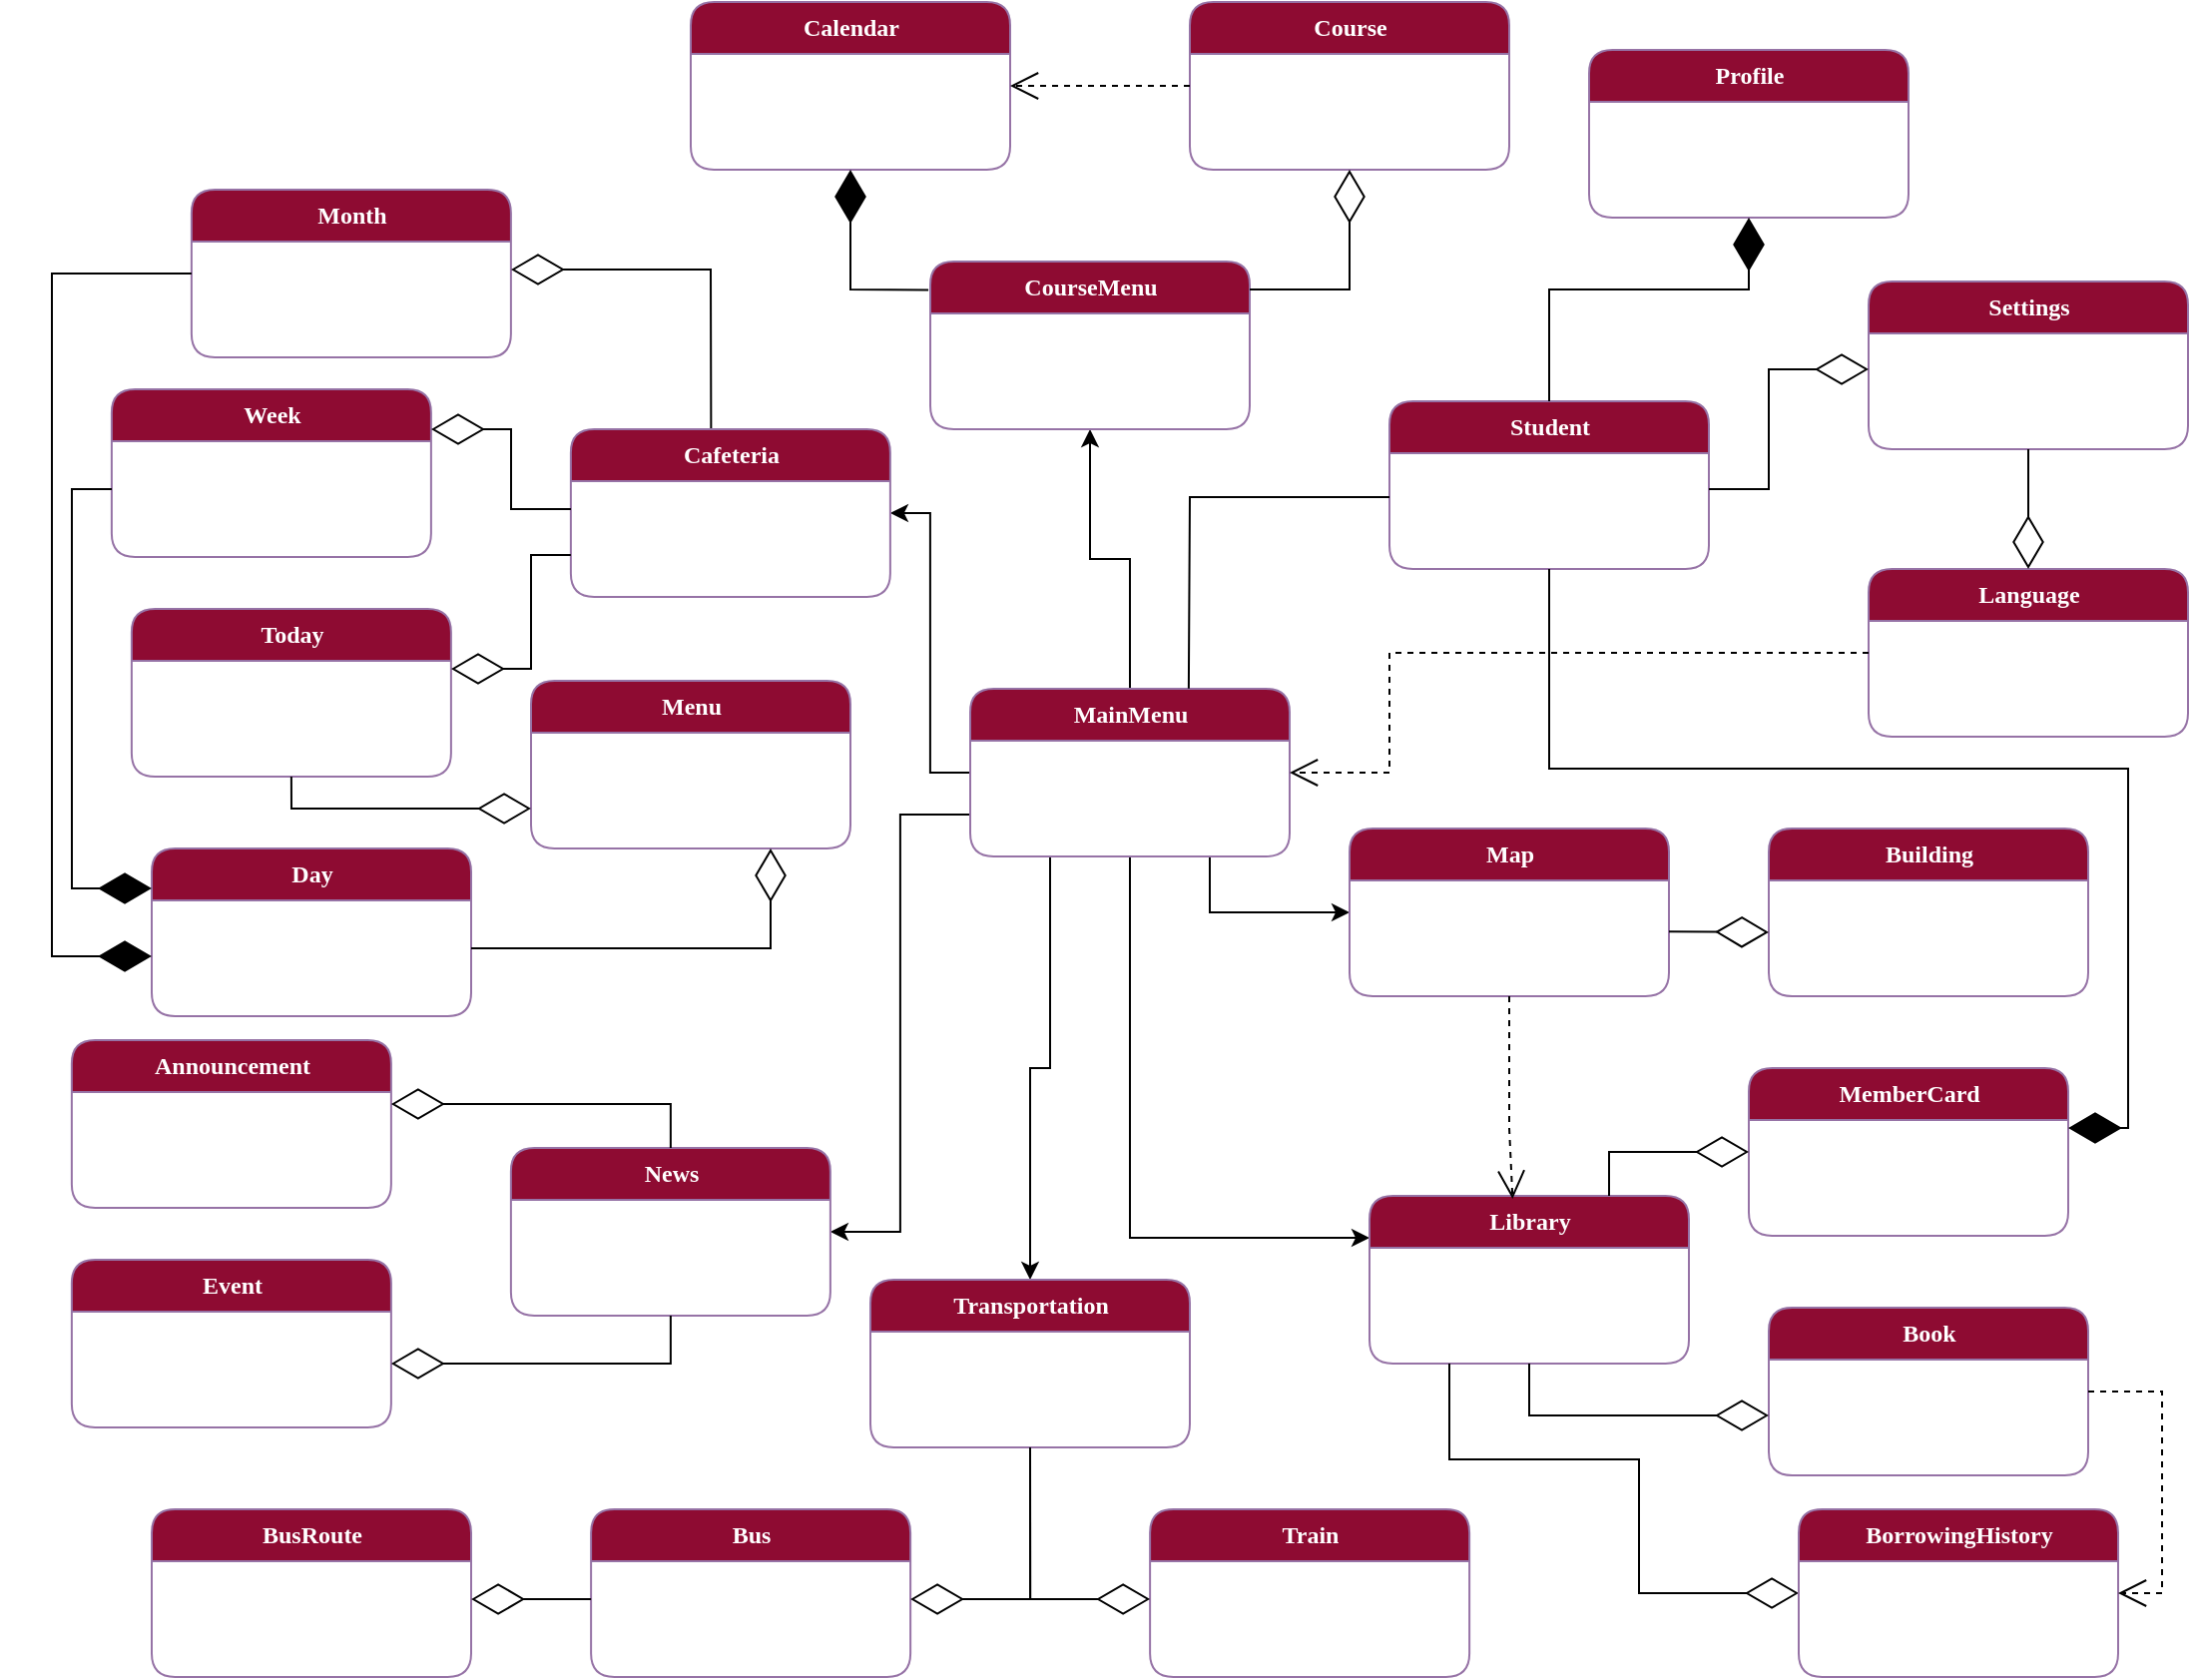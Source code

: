 <mxfile version="21.1.1" type="github">
  <diagram name="domain model v0.1" id="929967ad-93f9-6ef4-fab6-5d389245f69c">
    <mxGraphModel dx="1509" dy="2535" grid="1" gridSize="10" guides="1" tooltips="1" connect="1" arrows="1" fold="1" page="1" pageScale="1.5" pageWidth="827" pageHeight="583" background="none" math="0" shadow="0">
      <root>
        <mxCell id="0" style=";html=1;" />
        <mxCell id="1" style=";html=1;" parent="0" />
        <mxCell id="7_-KOmJF56WA2YFmEBqw-1" value="&lt;font color=&quot;#ffffff&quot;&gt;&lt;b&gt;Student&lt;/b&gt;&lt;/font&gt;" style="swimlane;html=1;fontStyle=0;childLayout=stackLayout;horizontal=1;startSize=26;fillColor=#8e0b32;horizontalStack=0;resizeParent=1;resizeLast=0;collapsible=1;marginBottom=0;swimlaneFillColor=#ffffff;align=center;rounded=1;shadow=0;comic=0;labelBackgroundColor=none;strokeWidth=1;fontFamily=Verdana;fontSize=12;strokeColor=#9673a6;" vertex="1" parent="1">
          <mxGeometry x="755" y="-1531" width="160" height="84" as="geometry" />
        </mxCell>
        <mxCell id="7_-KOmJF56WA2YFmEBqw-2" value="&lt;font color=&quot;#ffffff&quot;&gt;&lt;b&gt;Settings&lt;/b&gt;&lt;/font&gt;" style="swimlane;html=1;fontStyle=0;childLayout=stackLayout;horizontal=1;startSize=26;fillColor=#8e0b32;horizontalStack=0;resizeParent=1;resizeLast=0;collapsible=1;marginBottom=0;swimlaneFillColor=#ffffff;align=center;rounded=1;shadow=0;comic=0;labelBackgroundColor=none;strokeWidth=1;fontFamily=Verdana;fontSize=12;strokeColor=#9673a6;" vertex="1" parent="1">
          <mxGeometry x="995" y="-1591" width="160" height="84" as="geometry" />
        </mxCell>
        <mxCell id="7_-KOmJF56WA2YFmEBqw-3" style="edgeStyle=orthogonalEdgeStyle;rounded=0;orthogonalLoop=1;jettySize=auto;html=1;exitX=0;exitY=0.5;exitDx=0;exitDy=0;entryX=1;entryY=0.5;entryDx=0;entryDy=0;" edge="1" parent="1" source="7_-KOmJF56WA2YFmEBqw-9" target="7_-KOmJF56WA2YFmEBqw-11">
          <mxGeometry relative="1" as="geometry" />
        </mxCell>
        <mxCell id="7_-KOmJF56WA2YFmEBqw-4" style="edgeStyle=orthogonalEdgeStyle;rounded=0;orthogonalLoop=1;jettySize=auto;html=1;exitX=0;exitY=0.75;exitDx=0;exitDy=0;entryX=1;entryY=0.5;entryDx=0;entryDy=0;" edge="1" parent="1" source="7_-KOmJF56WA2YFmEBqw-9" target="7_-KOmJF56WA2YFmEBqw-16">
          <mxGeometry relative="1" as="geometry" />
        </mxCell>
        <mxCell id="7_-KOmJF56WA2YFmEBqw-5" style="edgeStyle=orthogonalEdgeStyle;rounded=0;orthogonalLoop=1;jettySize=auto;html=1;exitX=0.75;exitY=1;exitDx=0;exitDy=0;entryX=0;entryY=0.5;entryDx=0;entryDy=0;" edge="1" parent="1" source="7_-KOmJF56WA2YFmEBqw-9" target="7_-KOmJF56WA2YFmEBqw-14">
          <mxGeometry relative="1" as="geometry" />
        </mxCell>
        <mxCell id="7_-KOmJF56WA2YFmEBqw-6" style="edgeStyle=orthogonalEdgeStyle;rounded=0;orthogonalLoop=1;jettySize=auto;html=1;exitX=0.25;exitY=1;exitDx=0;exitDy=0;entryX=0.5;entryY=0;entryDx=0;entryDy=0;" edge="1" parent="1" source="7_-KOmJF56WA2YFmEBqw-9" target="7_-KOmJF56WA2YFmEBqw-12">
          <mxGeometry relative="1" as="geometry" />
        </mxCell>
        <mxCell id="7_-KOmJF56WA2YFmEBqw-7" style="edgeStyle=orthogonalEdgeStyle;rounded=0;orthogonalLoop=1;jettySize=auto;html=1;exitX=0.5;exitY=0;exitDx=0;exitDy=0;entryX=0.5;entryY=1;entryDx=0;entryDy=0;" edge="1" parent="1" source="7_-KOmJF56WA2YFmEBqw-9" target="7_-KOmJF56WA2YFmEBqw-15">
          <mxGeometry relative="1" as="geometry" />
        </mxCell>
        <mxCell id="7_-KOmJF56WA2YFmEBqw-8" style="edgeStyle=orthogonalEdgeStyle;rounded=0;orthogonalLoop=1;jettySize=auto;html=1;exitX=0.5;exitY=1;exitDx=0;exitDy=0;entryX=0;entryY=0.25;entryDx=0;entryDy=0;" edge="1" parent="1" source="7_-KOmJF56WA2YFmEBqw-9" target="7_-KOmJF56WA2YFmEBqw-13">
          <mxGeometry relative="1" as="geometry" />
        </mxCell>
        <mxCell id="7_-KOmJF56WA2YFmEBqw-9" value="&lt;font color=&quot;#ffffff&quot;&gt;&lt;b&gt;MainMenu&lt;br&gt;&lt;/b&gt;&lt;/font&gt;" style="swimlane;html=1;fontStyle=0;childLayout=stackLayout;horizontal=1;startSize=26;fillColor=#8e0b32;horizontalStack=0;resizeParent=1;resizeLast=0;collapsible=1;marginBottom=0;swimlaneFillColor=#ffffff;align=center;rounded=1;shadow=0;comic=0;labelBackgroundColor=none;strokeWidth=1;fontFamily=Verdana;fontSize=12;strokeColor=#9673a6;" vertex="1" parent="1">
          <mxGeometry x="545" y="-1387" width="160" height="84" as="geometry" />
        </mxCell>
        <mxCell id="7_-KOmJF56WA2YFmEBqw-10" value="&lt;font color=&quot;#ffffff&quot;&gt;&lt;b&gt;Profile&lt;/b&gt;&lt;/font&gt;" style="swimlane;html=1;fontStyle=0;childLayout=stackLayout;horizontal=1;startSize=26;fillColor=#8e0b32;horizontalStack=0;resizeParent=1;resizeLast=0;collapsible=1;marginBottom=0;swimlaneFillColor=#ffffff;align=center;rounded=1;shadow=0;comic=0;labelBackgroundColor=none;strokeWidth=1;fontFamily=Verdana;fontSize=12;strokeColor=#9673a6;" vertex="1" parent="1">
          <mxGeometry x="855" y="-1707" width="160" height="84" as="geometry" />
        </mxCell>
        <mxCell id="7_-KOmJF56WA2YFmEBqw-11" value="&lt;font color=&quot;#ffffff&quot;&gt;&lt;b&gt;Cafeteria&lt;/b&gt;&lt;/font&gt;" style="swimlane;html=1;fontStyle=0;childLayout=stackLayout;horizontal=1;startSize=26;fillColor=#8e0b32;horizontalStack=0;resizeParent=1;resizeLast=0;collapsible=1;marginBottom=0;swimlaneFillColor=#ffffff;align=center;rounded=1;shadow=0;comic=0;labelBackgroundColor=none;strokeWidth=1;fontFamily=Verdana;fontSize=12;strokeColor=#9673a6;" vertex="1" parent="1">
          <mxGeometry x="344.94" y="-1517" width="160" height="84" as="geometry">
            <mxRectangle x="289.94" y="-10" width="100" height="30" as="alternateBounds" />
          </mxGeometry>
        </mxCell>
        <mxCell id="7_-KOmJF56WA2YFmEBqw-12" value="&lt;font color=&quot;#ffffff&quot;&gt;&lt;b&gt;Transportation&lt;/b&gt;&lt;/font&gt;" style="swimlane;html=1;fontStyle=0;childLayout=stackLayout;horizontal=1;startSize=26;fillColor=#8e0b32;horizontalStack=0;resizeParent=1;resizeLast=0;collapsible=1;marginBottom=0;swimlaneFillColor=#ffffff;align=center;rounded=1;shadow=0;comic=0;labelBackgroundColor=none;strokeWidth=1;fontFamily=Verdana;fontSize=12;strokeColor=#9673a6;" vertex="1" parent="1">
          <mxGeometry x="495" y="-1091" width="160" height="84" as="geometry" />
        </mxCell>
        <mxCell id="7_-KOmJF56WA2YFmEBqw-13" value="&lt;font color=&quot;#ffffff&quot;&gt;&lt;b&gt;Library&lt;/b&gt;&lt;/font&gt;" style="swimlane;html=1;fontStyle=0;childLayout=stackLayout;horizontal=1;startSize=26;fillColor=#8e0b32;horizontalStack=0;resizeParent=1;resizeLast=0;collapsible=1;marginBottom=0;swimlaneFillColor=#ffffff;align=center;rounded=1;shadow=0;comic=0;labelBackgroundColor=none;strokeWidth=1;fontFamily=Verdana;fontSize=12;strokeColor=#9673a6;" vertex="1" parent="1">
          <mxGeometry x="745" y="-1133" width="160" height="84" as="geometry" />
        </mxCell>
        <mxCell id="7_-KOmJF56WA2YFmEBqw-14" value="&lt;font color=&quot;#ffffff&quot;&gt;&lt;b&gt;Map&lt;/b&gt;&lt;/font&gt;" style="swimlane;html=1;fontStyle=0;childLayout=stackLayout;horizontal=1;startSize=26;fillColor=#8e0b32;horizontalStack=0;resizeParent=1;resizeLast=0;collapsible=1;marginBottom=0;swimlaneFillColor=#ffffff;align=center;rounded=1;shadow=0;comic=0;labelBackgroundColor=none;strokeWidth=1;fontFamily=Verdana;fontSize=12;strokeColor=#9673a6;" vertex="1" parent="1">
          <mxGeometry x="735" y="-1317" width="160" height="84" as="geometry" />
        </mxCell>
        <mxCell id="7_-KOmJF56WA2YFmEBqw-15" value="&lt;font color=&quot;#ffffff&quot;&gt;&lt;b&gt;CourseMenu&lt;/b&gt;&lt;/font&gt;" style="swimlane;html=1;fontStyle=0;childLayout=stackLayout;horizontal=1;startSize=26;fillColor=#8e0b32;horizontalStack=0;resizeParent=1;resizeLast=0;collapsible=1;marginBottom=0;swimlaneFillColor=#ffffff;align=center;rounded=1;shadow=0;comic=0;labelBackgroundColor=none;strokeWidth=1;fontFamily=Verdana;fontSize=12;strokeColor=#9673a6;" vertex="1" parent="1">
          <mxGeometry x="525" y="-1601" width="160" height="84" as="geometry" />
        </mxCell>
        <mxCell id="7_-KOmJF56WA2YFmEBqw-16" value="&lt;font color=&quot;#ffffff&quot;&gt;&lt;b&gt;News&lt;/b&gt;&lt;/font&gt;" style="swimlane;html=1;fontStyle=0;childLayout=stackLayout;horizontal=1;startSize=26;fillColor=#8e0b32;horizontalStack=0;resizeParent=1;resizeLast=0;collapsible=1;marginBottom=0;swimlaneFillColor=#ffffff;align=center;rounded=1;shadow=0;comic=0;labelBackgroundColor=none;strokeWidth=1;fontFamily=Verdana;fontSize=12;strokeColor=#9673a6;" vertex="1" parent="1">
          <mxGeometry x="314.94" y="-1157" width="160" height="84" as="geometry" />
        </mxCell>
        <mxCell id="7_-KOmJF56WA2YFmEBqw-17" value="&lt;font color=&quot;#ffffff&quot;&gt;&lt;b&gt;Announcement&lt;/b&gt;&lt;/font&gt;" style="swimlane;html=1;fontStyle=0;childLayout=stackLayout;horizontal=1;startSize=26;fillColor=#8e0b32;horizontalStack=0;resizeParent=1;resizeLast=0;collapsible=1;marginBottom=0;swimlaneFillColor=#ffffff;align=center;rounded=1;shadow=0;comic=0;labelBackgroundColor=none;strokeWidth=1;fontFamily=Verdana;fontSize=12;strokeColor=#9673a6;" vertex="1" parent="1">
          <mxGeometry x="94.94" y="-1211" width="160" height="84" as="geometry" />
        </mxCell>
        <mxCell id="7_-KOmJF56WA2YFmEBqw-18" value="&lt;font color=&quot;#ffffff&quot;&gt;&lt;b&gt;Course&lt;/b&gt;&lt;/font&gt;" style="swimlane;html=1;fontStyle=0;childLayout=stackLayout;horizontal=1;startSize=26;fillColor=#8e0b32;horizontalStack=0;resizeParent=1;resizeLast=0;collapsible=1;marginBottom=0;swimlaneFillColor=#ffffff;align=center;rounded=1;shadow=0;comic=0;labelBackgroundColor=none;strokeWidth=1;fontFamily=Verdana;fontSize=12;strokeColor=#9673a6;" vertex="1" parent="1">
          <mxGeometry x="655" y="-1731" width="160" height="84" as="geometry" />
        </mxCell>
        <mxCell id="7_-KOmJF56WA2YFmEBqw-19" value="&lt;font color=&quot;#ffffff&quot;&gt;&lt;b&gt;Calendar&lt;/b&gt;&lt;/font&gt;" style="swimlane;html=1;fontStyle=0;childLayout=stackLayout;horizontal=1;startSize=26;fillColor=#8e0b32;horizontalStack=0;resizeParent=1;resizeLast=0;collapsible=1;marginBottom=0;swimlaneFillColor=#ffffff;align=center;rounded=1;shadow=0;comic=0;labelBackgroundColor=none;strokeWidth=1;fontFamily=Verdana;fontSize=12;strokeColor=#9673a6;" vertex="1" parent="1">
          <mxGeometry x="405" y="-1731" width="160" height="84" as="geometry" />
        </mxCell>
        <mxCell id="7_-KOmJF56WA2YFmEBqw-20" value="&lt;font color=&quot;#ffffff&quot;&gt;&lt;b&gt;Bus&lt;/b&gt;&lt;/font&gt;" style="swimlane;html=1;fontStyle=0;childLayout=stackLayout;horizontal=1;startSize=26;fillColor=#8e0b32;horizontalStack=0;resizeParent=1;resizeLast=0;collapsible=1;marginBottom=0;swimlaneFillColor=#ffffff;align=center;rounded=1;shadow=0;comic=0;labelBackgroundColor=none;strokeWidth=1;fontFamily=Verdana;fontSize=12;strokeColor=#9673a6;" vertex="1" parent="1">
          <mxGeometry x="355.06" y="-976" width="160" height="84" as="geometry" />
        </mxCell>
        <mxCell id="7_-KOmJF56WA2YFmEBqw-21" value="&lt;font color=&quot;#ffffff&quot;&gt;&lt;b&gt;Train&lt;/b&gt;&lt;/font&gt;" style="swimlane;html=1;fontStyle=0;childLayout=stackLayout;horizontal=1;startSize=26;fillColor=#8e0b32;horizontalStack=0;resizeParent=1;resizeLast=0;collapsible=1;marginBottom=0;swimlaneFillColor=#ffffff;align=center;rounded=1;shadow=0;comic=0;labelBackgroundColor=none;strokeWidth=1;fontFamily=Verdana;fontSize=12;strokeColor=#9673a6;" vertex="1" parent="1">
          <mxGeometry x="635.06" y="-976" width="160" height="84" as="geometry" />
        </mxCell>
        <mxCell id="7_-KOmJF56WA2YFmEBqw-22" value="&lt;font color=&quot;#ffffff&quot;&gt;&lt;b&gt;Event&lt;/b&gt;&lt;/font&gt;" style="swimlane;html=1;fontStyle=0;childLayout=stackLayout;horizontal=1;startSize=26;fillColor=#8e0b32;horizontalStack=0;resizeParent=1;resizeLast=0;collapsible=1;marginBottom=0;swimlaneFillColor=#ffffff;align=center;rounded=1;shadow=0;comic=0;labelBackgroundColor=none;strokeWidth=1;fontFamily=Verdana;fontSize=12;strokeColor=#9673a6;" vertex="1" parent="1">
          <mxGeometry x="94.94" y="-1101" width="160" height="84" as="geometry" />
        </mxCell>
        <mxCell id="7_-KOmJF56WA2YFmEBqw-23" value="&lt;font color=&quot;#ffffff&quot;&gt;&lt;b&gt;MemberCard&lt;/b&gt;&lt;/font&gt;" style="swimlane;html=1;fontStyle=0;childLayout=stackLayout;horizontal=1;startSize=26;fillColor=#8e0b32;horizontalStack=0;resizeParent=1;resizeLast=0;collapsible=1;marginBottom=0;swimlaneFillColor=#ffffff;align=center;rounded=1;shadow=0;comic=0;labelBackgroundColor=none;strokeWidth=1;fontFamily=Verdana;fontSize=12;strokeColor=#9673a6;" vertex="1" parent="1">
          <mxGeometry x="935" y="-1197" width="160" height="84" as="geometry" />
        </mxCell>
        <mxCell id="7_-KOmJF56WA2YFmEBqw-24" value="&lt;font color=&quot;#ffffff&quot;&gt;&lt;b&gt;Book&lt;/b&gt;&lt;/font&gt;" style="swimlane;html=1;fontStyle=0;childLayout=stackLayout;horizontal=1;startSize=26;fillColor=#8e0b32;horizontalStack=0;resizeParent=1;resizeLast=0;collapsible=1;marginBottom=0;swimlaneFillColor=#ffffff;align=center;rounded=1;shadow=0;comic=0;labelBackgroundColor=none;strokeWidth=1;fontFamily=Verdana;fontSize=12;strokeColor=#9673a6;" vertex="1" parent="1">
          <mxGeometry x="945" y="-1077" width="160" height="84" as="geometry" />
        </mxCell>
        <mxCell id="7_-KOmJF56WA2YFmEBqw-25" value="&lt;font color=&quot;#ffffff&quot;&gt;&lt;b&gt;Building&lt;/b&gt;&lt;/font&gt;" style="swimlane;html=1;fontStyle=0;childLayout=stackLayout;horizontal=1;startSize=26;fillColor=#8e0b32;horizontalStack=0;resizeParent=1;resizeLast=0;collapsible=1;marginBottom=0;swimlaneFillColor=#ffffff;align=center;rounded=1;shadow=0;comic=0;labelBackgroundColor=none;strokeWidth=1;fontFamily=Verdana;fontSize=12;strokeColor=#9673a6;" vertex="1" parent="1">
          <mxGeometry x="945" y="-1317" width="160" height="84" as="geometry" />
        </mxCell>
        <mxCell id="7_-KOmJF56WA2YFmEBqw-26" value="" style="endArrow=diamondThin;endFill=0;endSize=24;html=1;rounded=0;" edge="1" parent="7_-KOmJF56WA2YFmEBqw-25">
          <mxGeometry width="160" relative="1" as="geometry">
            <mxPoint x="-50" y="51.58" as="sourcePoint" />
            <mxPoint y="52" as="targetPoint" />
          </mxGeometry>
        </mxCell>
        <mxCell id="7_-KOmJF56WA2YFmEBqw-27" value="&lt;font color=&quot;#ffffff&quot;&gt;&lt;b&gt;Today&lt;/b&gt;&lt;/font&gt;" style="swimlane;html=1;fontStyle=0;childLayout=stackLayout;horizontal=1;startSize=26;fillColor=#8e0b32;horizontalStack=0;resizeParent=1;resizeLast=0;collapsible=1;marginBottom=0;swimlaneFillColor=#ffffff;align=center;rounded=1;shadow=0;comic=0;labelBackgroundColor=none;strokeWidth=1;fontFamily=Verdana;fontSize=12;strokeColor=#9673a6;" vertex="1" parent="1">
          <mxGeometry x="124.94" y="-1427" width="160" height="84" as="geometry" />
        </mxCell>
        <mxCell id="7_-KOmJF56WA2YFmEBqw-28" value="&lt;font color=&quot;#ffffff&quot;&gt;&lt;b&gt;Week&lt;/b&gt;&lt;/font&gt;" style="swimlane;html=1;fontStyle=0;childLayout=stackLayout;horizontal=1;startSize=26;fillColor=#8e0b32;horizontalStack=0;resizeParent=1;resizeLast=0;collapsible=1;marginBottom=0;swimlaneFillColor=#ffffff;align=center;rounded=1;shadow=0;comic=0;labelBackgroundColor=none;strokeWidth=1;fontFamily=Verdana;fontSize=12;strokeColor=#9673a6;" vertex="1" parent="1">
          <mxGeometry x="114.94" y="-1537" width="160" height="84" as="geometry" />
        </mxCell>
        <mxCell id="7_-KOmJF56WA2YFmEBqw-29" value="&lt;font color=&quot;#ffffff&quot;&gt;&lt;b&gt;Month&lt;/b&gt;&lt;/font&gt;" style="swimlane;html=1;fontStyle=0;childLayout=stackLayout;horizontal=1;startSize=26;fillColor=#8e0b32;horizontalStack=0;resizeParent=1;resizeLast=0;collapsible=1;marginBottom=0;swimlaneFillColor=#ffffff;align=center;rounded=1;shadow=0;comic=0;labelBackgroundColor=none;strokeWidth=1;fontFamily=Verdana;fontSize=12;strokeColor=#9673a6;" vertex="1" parent="1">
          <mxGeometry x="154.94" y="-1637" width="160" height="84" as="geometry" />
        </mxCell>
        <mxCell id="7_-KOmJF56WA2YFmEBqw-30" value="&lt;font color=&quot;#ffffff&quot;&gt;&lt;b&gt;Menu&lt;/b&gt;&lt;/font&gt;" style="swimlane;html=1;fontStyle=0;childLayout=stackLayout;horizontal=1;startSize=26;fillColor=#8e0b32;horizontalStack=0;resizeParent=1;resizeLast=0;collapsible=1;marginBottom=0;swimlaneFillColor=#ffffff;align=center;rounded=1;shadow=0;comic=0;labelBackgroundColor=none;strokeWidth=1;fontFamily=Verdana;fontSize=12;strokeColor=#9673a6;" vertex="1" parent="1">
          <mxGeometry x="325" y="-1391" width="160" height="84" as="geometry" />
        </mxCell>
        <mxCell id="7_-KOmJF56WA2YFmEBqw-31" value="&lt;font color=&quot;#ffffff&quot;&gt;&lt;b&gt;Language&lt;/b&gt;&lt;/font&gt;" style="swimlane;html=1;fontStyle=0;childLayout=stackLayout;horizontal=1;startSize=26;fillColor=#8e0b32;horizontalStack=0;resizeParent=1;resizeLast=0;collapsible=1;marginBottom=0;swimlaneFillColor=#ffffff;align=center;rounded=1;shadow=0;comic=0;labelBackgroundColor=none;strokeWidth=1;fontFamily=Verdana;fontSize=12;strokeColor=#9673a6;" vertex="1" parent="1">
          <mxGeometry x="995" y="-1447" width="160" height="84" as="geometry" />
        </mxCell>
        <mxCell id="7_-KOmJF56WA2YFmEBqw-32" value="" style="endArrow=diamondThin;endFill=0;endSize=24;html=1;rounded=0;exitX=0.5;exitY=1;exitDx=0;exitDy=0;" edge="1" parent="1" source="7_-KOmJF56WA2YFmEBqw-13">
          <mxGeometry width="160" relative="1" as="geometry">
            <mxPoint x="785" y="-1023" as="sourcePoint" />
            <mxPoint x="945" y="-1023" as="targetPoint" />
            <Array as="points">
              <mxPoint x="825" y="-1023" />
              <mxPoint x="855" y="-1023" />
              <mxPoint x="885" y="-1023" />
            </Array>
          </mxGeometry>
        </mxCell>
        <mxCell id="7_-KOmJF56WA2YFmEBqw-33" value="" style="endArrow=diamondThin;endFill=0;endSize=24;html=1;rounded=0;entryX=0.5;entryY=1;entryDx=0;entryDy=0;" edge="1" parent="1" target="7_-KOmJF56WA2YFmEBqw-18">
          <mxGeometry width="160" relative="1" as="geometry">
            <mxPoint x="685" y="-1587" as="sourcePoint" />
            <mxPoint x="845" y="-1397" as="targetPoint" />
            <Array as="points">
              <mxPoint x="685" y="-1587" />
              <mxPoint x="735" y="-1587" />
            </Array>
          </mxGeometry>
        </mxCell>
        <mxCell id="7_-KOmJF56WA2YFmEBqw-34" value="" style="endArrow=open;endSize=12;dashed=1;html=1;rounded=0;exitX=0;exitY=0.5;exitDx=0;exitDy=0;entryX=1;entryY=0.5;entryDx=0;entryDy=0;" edge="1" parent="1" source="7_-KOmJF56WA2YFmEBqw-18" target="7_-KOmJF56WA2YFmEBqw-19">
          <mxGeometry width="160" relative="1" as="geometry">
            <mxPoint x="535" y="-1637" as="sourcePoint" />
            <mxPoint x="695" y="-1637" as="targetPoint" />
          </mxGeometry>
        </mxCell>
        <mxCell id="7_-KOmJF56WA2YFmEBqw-35" value="" style="endArrow=diamondThin;endFill=1;endSize=24;html=1;rounded=0;entryX=0.5;entryY=1;entryDx=0;entryDy=0;exitX=-0.006;exitY=0.169;exitDx=0;exitDy=0;exitPerimeter=0;" edge="1" parent="1" source="7_-KOmJF56WA2YFmEBqw-15" target="7_-KOmJF56WA2YFmEBqw-19">
          <mxGeometry width="160" relative="1" as="geometry">
            <mxPoint x="595" y="-1557" as="sourcePoint" />
            <mxPoint x="755" y="-1557" as="targetPoint" />
            <Array as="points">
              <mxPoint x="485" y="-1587" />
            </Array>
          </mxGeometry>
        </mxCell>
        <mxCell id="7_-KOmJF56WA2YFmEBqw-36" value="" style="endArrow=diamondThin;endFill=0;endSize=24;html=1;rounded=0;" edge="1" parent="1">
          <mxGeometry width="160" relative="1" as="geometry">
            <mxPoint x="345" y="-1477" as="sourcePoint" />
            <mxPoint x="275" y="-1517" as="targetPoint" />
            <Array as="points">
              <mxPoint x="315" y="-1477" />
              <mxPoint x="315" y="-1517" />
            </Array>
          </mxGeometry>
        </mxCell>
        <mxCell id="7_-KOmJF56WA2YFmEBqw-37" value="" style="endArrow=diamondThin;endFill=0;endSize=24;html=1;rounded=0;exitX=0.439;exitY=-0.006;exitDx=0;exitDy=0;exitPerimeter=0;" edge="1" parent="1" source="7_-KOmJF56WA2YFmEBqw-11">
          <mxGeometry width="160" relative="1" as="geometry">
            <mxPoint x="335" y="-1537" as="sourcePoint" />
            <mxPoint x="315" y="-1597" as="targetPoint" />
            <Array as="points">
              <mxPoint x="415" y="-1597" />
            </Array>
          </mxGeometry>
        </mxCell>
        <mxCell id="7_-KOmJF56WA2YFmEBqw-38" value="" style="endArrow=diamondThin;endFill=0;endSize=24;html=1;rounded=0;exitX=0;exitY=0.75;exitDx=0;exitDy=0;" edge="1" parent="1" source="7_-KOmJF56WA2YFmEBqw-11">
          <mxGeometry width="160" relative="1" as="geometry">
            <mxPoint x="285" y="-1497" as="sourcePoint" />
            <mxPoint x="285" y="-1397" as="targetPoint" />
            <Array as="points">
              <mxPoint x="325" y="-1454" />
              <mxPoint x="325" y="-1397" />
            </Array>
          </mxGeometry>
        </mxCell>
        <mxCell id="7_-KOmJF56WA2YFmEBqw-39" value="&lt;font color=&quot;#ffffff&quot;&gt;&lt;b&gt;Day&lt;/b&gt;&lt;/font&gt;" style="swimlane;html=1;fontStyle=0;childLayout=stackLayout;horizontal=1;startSize=26;fillColor=#8e0b32;horizontalStack=0;resizeParent=1;resizeLast=0;collapsible=1;marginBottom=0;swimlaneFillColor=#ffffff;align=center;rounded=1;shadow=0;comic=0;labelBackgroundColor=none;strokeWidth=1;fontFamily=Verdana;fontSize=12;strokeColor=#9673a6;" vertex="1" parent="1">
          <mxGeometry x="135" y="-1307" width="160" height="84" as="geometry" />
        </mxCell>
        <mxCell id="7_-KOmJF56WA2YFmEBqw-40" value="" style="endArrow=diamondThin;endFill=1;endSize=24;html=1;rounded=0;" edge="1" parent="1">
          <mxGeometry width="160" relative="1" as="geometry">
            <mxPoint x="115" y="-1487" as="sourcePoint" />
            <mxPoint x="135" y="-1287" as="targetPoint" />
            <Array as="points">
              <mxPoint x="95" y="-1487" />
              <mxPoint x="95" y="-1287" />
            </Array>
          </mxGeometry>
        </mxCell>
        <mxCell id="7_-KOmJF56WA2YFmEBqw-41" value="" style="endArrow=diamondThin;endFill=1;endSize=24;html=1;rounded=0;exitX=0;exitY=0.5;exitDx=0;exitDy=0;" edge="1" parent="1" source="7_-KOmJF56WA2YFmEBqw-29">
          <mxGeometry width="160" relative="1" as="geometry">
            <mxPoint x="115" y="-1453" as="sourcePoint" />
            <mxPoint x="135" y="-1253" as="targetPoint" />
            <Array as="points">
              <mxPoint x="85" y="-1595" />
              <mxPoint x="85" y="-1253" />
            </Array>
          </mxGeometry>
        </mxCell>
        <mxCell id="7_-KOmJF56WA2YFmEBqw-42" value="" style="endArrow=diamondThin;endFill=0;endSize=24;html=1;rounded=0;entryX=0.75;entryY=1;entryDx=0;entryDy=0;" edge="1" parent="1" target="7_-KOmJF56WA2YFmEBqw-30">
          <mxGeometry width="160" relative="1" as="geometry">
            <mxPoint x="295" y="-1257" as="sourcePoint" />
            <mxPoint x="474.94" y="-1257" as="targetPoint" />
            <Array as="points">
              <mxPoint x="445" y="-1257" />
            </Array>
          </mxGeometry>
        </mxCell>
        <mxCell id="7_-KOmJF56WA2YFmEBqw-43" value="" style="endArrow=diamondThin;endFill=0;endSize=24;html=1;rounded=0;entryX=0.75;entryY=1;entryDx=0;entryDy=0;exitX=0.5;exitY=1;exitDx=0;exitDy=0;" edge="1" parent="1" source="7_-KOmJF56WA2YFmEBqw-27">
          <mxGeometry width="160" relative="1" as="geometry">
            <mxPoint x="175" y="-1277" as="sourcePoint" />
            <mxPoint x="325" y="-1327" as="targetPoint" />
            <Array as="points">
              <mxPoint x="205" y="-1327" />
              <mxPoint x="265" y="-1327" />
            </Array>
          </mxGeometry>
        </mxCell>
        <mxCell id="7_-KOmJF56WA2YFmEBqw-44" value="" style="endArrow=diamondThin;endFill=0;endSize=24;html=1;rounded=0;" edge="1" parent="1" source="7_-KOmJF56WA2YFmEBqw-16">
          <mxGeometry width="160" relative="1" as="geometry">
            <mxPoint x="414.94" y="-1119" as="sourcePoint" />
            <mxPoint x="254.94" y="-1179" as="targetPoint" />
            <Array as="points">
              <mxPoint x="394.94" y="-1179" />
            </Array>
          </mxGeometry>
        </mxCell>
        <mxCell id="7_-KOmJF56WA2YFmEBqw-45" value="" style="endArrow=diamondThin;endFill=0;endSize=24;html=1;rounded=0;exitX=0.5;exitY=1;exitDx=0;exitDy=0;" edge="1" parent="1" source="7_-KOmJF56WA2YFmEBqw-16">
          <mxGeometry width="160" relative="1" as="geometry">
            <mxPoint x="394.94" y="-1027" as="sourcePoint" />
            <mxPoint x="254.94" y="-1049" as="targetPoint" />
            <Array as="points">
              <mxPoint x="394.94" y="-1049" />
            </Array>
          </mxGeometry>
        </mxCell>
        <mxCell id="7_-KOmJF56WA2YFmEBqw-46" value="&lt;font color=&quot;#ffffff&quot;&gt;&lt;b&gt;BusRoute&lt;/b&gt;&lt;/font&gt;" style="swimlane;html=1;fontStyle=0;childLayout=stackLayout;horizontal=1;startSize=26;fillColor=#8e0b32;horizontalStack=0;resizeParent=1;resizeLast=0;collapsible=1;marginBottom=0;swimlaneFillColor=#ffffff;align=center;rounded=1;shadow=0;comic=0;labelBackgroundColor=none;strokeWidth=1;fontFamily=Verdana;fontSize=12;strokeColor=#9673a6;" vertex="1" parent="1">
          <mxGeometry x="135" y="-976" width="160" height="84" as="geometry" />
        </mxCell>
        <mxCell id="7_-KOmJF56WA2YFmEBqw-47" value="" style="endArrow=diamondThin;endFill=0;endSize=24;html=1;rounded=0;" edge="1" parent="1">
          <mxGeometry width="160" relative="1" as="geometry">
            <mxPoint x="355.06" y="-931" as="sourcePoint" />
            <mxPoint x="295.06" y="-931" as="targetPoint" />
          </mxGeometry>
        </mxCell>
        <mxCell id="7_-KOmJF56WA2YFmEBqw-48" value="" style="endArrow=diamondThin;endFill=0;endSize=24;html=1;rounded=0;exitX=0.5;exitY=1;exitDx=0;exitDy=0;" edge="1" parent="1" source="7_-KOmJF56WA2YFmEBqw-12">
          <mxGeometry width="160" relative="1" as="geometry">
            <mxPoint x="565.06" y="-1011" as="sourcePoint" />
            <mxPoint x="515.06" y="-931" as="targetPoint" />
            <Array as="points">
              <mxPoint x="575.06" y="-931" />
            </Array>
          </mxGeometry>
        </mxCell>
        <mxCell id="7_-KOmJF56WA2YFmEBqw-49" value="" style="endArrow=diamondThin;endFill=0;endSize=24;html=1;rounded=0;exitX=0.5;exitY=1;exitDx=0;exitDy=0;" edge="1" parent="1" source="7_-KOmJF56WA2YFmEBqw-12">
          <mxGeometry width="160" relative="1" as="geometry">
            <mxPoint x="585.06" y="-997" as="sourcePoint" />
            <mxPoint x="635.06" y="-931" as="targetPoint" />
            <Array as="points">
              <mxPoint x="575.06" y="-931" />
            </Array>
          </mxGeometry>
        </mxCell>
        <mxCell id="7_-KOmJF56WA2YFmEBqw-50" value="" style="endArrow=diamondThin;endFill=0;endSize=24;html=1;rounded=0;exitX=0.75;exitY=0;exitDx=0;exitDy=0;" edge="1" parent="1" source="7_-KOmJF56WA2YFmEBqw-13">
          <mxGeometry width="160" relative="1" as="geometry">
            <mxPoint x="785" y="-1155.42" as="sourcePoint" />
            <mxPoint x="935" y="-1155" as="targetPoint" />
            <Array as="points">
              <mxPoint x="865" y="-1155" />
            </Array>
          </mxGeometry>
        </mxCell>
        <mxCell id="7_-KOmJF56WA2YFmEBqw-51" value="" style="endArrow=diamondThin;endFill=1;endSize=24;html=1;rounded=0;exitX=0.5;exitY=1;exitDx=0;exitDy=0;" edge="1" parent="1" source="7_-KOmJF56WA2YFmEBqw-1">
          <mxGeometry width="160" relative="1" as="geometry">
            <mxPoint x="805" y="-1349.34" as="sourcePoint" />
            <mxPoint x="1095" y="-1167" as="targetPoint" />
            <Array as="points">
              <mxPoint x="835" y="-1347" />
              <mxPoint x="1125" y="-1347" />
              <mxPoint x="1125" y="-1167" />
            </Array>
          </mxGeometry>
        </mxCell>
        <mxCell id="7_-KOmJF56WA2YFmEBqw-52" value="" style="endArrow=open;endSize=12;dashed=1;html=1;rounded=0;exitX=0.5;exitY=1;exitDx=0;exitDy=0;entryX=0.448;entryY=0.018;entryDx=0;entryDy=0;entryPerimeter=0;" edge="1" parent="1" source="7_-KOmJF56WA2YFmEBqw-14" target="7_-KOmJF56WA2YFmEBqw-13">
          <mxGeometry width="160" relative="1" as="geometry">
            <mxPoint x="745" y="-1187" as="sourcePoint" />
            <mxPoint x="905" y="-1187" as="targetPoint" />
            <Array as="points">
              <mxPoint x="815" y="-1187" />
              <mxPoint x="815" y="-1167" />
            </Array>
          </mxGeometry>
        </mxCell>
        <mxCell id="7_-KOmJF56WA2YFmEBqw-53" value="" style="endArrow=diamondThin;endFill=1;endSize=24;html=1;rounded=0;entryX=0.5;entryY=1;entryDx=0;entryDy=0;exitX=0.5;exitY=0;exitDx=0;exitDy=0;" edge="1" parent="1" source="7_-KOmJF56WA2YFmEBqw-1" target="7_-KOmJF56WA2YFmEBqw-10">
          <mxGeometry width="160" relative="1" as="geometry">
            <mxPoint x="795" y="-1537" as="sourcePoint" />
            <mxPoint x="955" y="-1537" as="targetPoint" />
            <Array as="points">
              <mxPoint x="835" y="-1587" />
              <mxPoint x="935" y="-1587" />
            </Array>
          </mxGeometry>
        </mxCell>
        <mxCell id="7_-KOmJF56WA2YFmEBqw-54" value="" style="endArrow=open;endSize=12;dashed=1;html=1;rounded=0;exitX=0;exitY=0.5;exitDx=0;exitDy=0;entryX=1;entryY=0.5;entryDx=0;entryDy=0;" edge="1" parent="1" source="7_-KOmJF56WA2YFmEBqw-31" target="7_-KOmJF56WA2YFmEBqw-9">
          <mxGeometry width="160" relative="1" as="geometry">
            <mxPoint x="753" y="-1436" as="sourcePoint" />
            <mxPoint x="755" y="-1334" as="targetPoint" />
            <Array as="points">
              <mxPoint x="755" y="-1405" />
              <mxPoint x="755" y="-1345" />
            </Array>
          </mxGeometry>
        </mxCell>
        <mxCell id="7_-KOmJF56WA2YFmEBqw-55" value="" style="endArrow=diamondThin;endFill=0;endSize=24;html=1;rounded=0;" edge="1" parent="1">
          <mxGeometry width="160" relative="1" as="geometry">
            <mxPoint x="915" y="-1487" as="sourcePoint" />
            <mxPoint x="995" y="-1547" as="targetPoint" />
            <Array as="points">
              <mxPoint x="945" y="-1487" />
              <mxPoint x="945" y="-1547" />
            </Array>
          </mxGeometry>
        </mxCell>
        <mxCell id="7_-KOmJF56WA2YFmEBqw-56" value="" style="endArrow=none;html=1;rounded=0;exitX=0.684;exitY=-0.002;exitDx=0;exitDy=0;exitPerimeter=0;" edge="1" parent="1" source="7_-KOmJF56WA2YFmEBqw-9">
          <mxGeometry width="50" height="50" relative="1" as="geometry">
            <mxPoint x="705" y="-1433" as="sourcePoint" />
            <mxPoint x="755" y="-1483" as="targetPoint" />
            <Array as="points">
              <mxPoint x="655" y="-1483" />
            </Array>
          </mxGeometry>
        </mxCell>
        <mxCell id="7_-KOmJF56WA2YFmEBqw-57" value="" style="endArrow=diamondThin;endFill=0;endSize=24;html=1;rounded=0;entryX=0.5;entryY=0;entryDx=0;entryDy=0;exitX=0.5;exitY=1;exitDx=0;exitDy=0;" edge="1" parent="1" source="7_-KOmJF56WA2YFmEBqw-2" target="7_-KOmJF56WA2YFmEBqw-31">
          <mxGeometry width="160" relative="1" as="geometry">
            <mxPoint x="1065" y="-1487" as="sourcePoint" />
            <mxPoint x="865" y="-1427" as="targetPoint" />
          </mxGeometry>
        </mxCell>
        <mxCell id="7_-KOmJF56WA2YFmEBqw-58" value="" style="endArrow=diamondThin;endFill=0;endSize=24;html=1;rounded=0;exitX=0.25;exitY=1;exitDx=0;exitDy=0;entryX=0;entryY=0.5;entryDx=0;entryDy=0;" edge="1" parent="1" source="7_-KOmJF56WA2YFmEBqw-13" target="7_-KOmJF56WA2YFmEBqw-59">
          <mxGeometry width="160" relative="1" as="geometry">
            <mxPoint x="800" y="-1021" as="sourcePoint" />
            <mxPoint x="975" y="-934.5" as="targetPoint" />
            <Array as="points">
              <mxPoint x="785" y="-1001" />
              <mxPoint x="880" y="-1001" />
              <mxPoint x="880" y="-934" />
            </Array>
          </mxGeometry>
        </mxCell>
        <mxCell id="7_-KOmJF56WA2YFmEBqw-59" value="&lt;font color=&quot;#ffffff&quot;&gt;&lt;b&gt;BorrowingHistory&lt;/b&gt;&lt;/font&gt;" style="swimlane;html=1;fontStyle=0;childLayout=stackLayout;horizontal=1;startSize=26;fillColor=#8e0b32;horizontalStack=0;resizeParent=1;resizeLast=0;collapsible=1;marginBottom=0;swimlaneFillColor=#ffffff;align=center;rounded=1;shadow=0;comic=0;labelBackgroundColor=none;strokeWidth=1;fontFamily=Verdana;fontSize=12;strokeColor=#9673a6;" vertex="1" parent="1">
          <mxGeometry x="960" y="-976" width="160" height="84" as="geometry" />
        </mxCell>
        <mxCell id="7_-KOmJF56WA2YFmEBqw-60" value="" style="endArrow=open;endSize=12;dashed=1;html=1;rounded=0;entryX=1;entryY=0.5;entryDx=0;entryDy=0;exitX=1;exitY=0.5;exitDx=0;exitDy=0;" edge="1" parent="1" source="7_-KOmJF56WA2YFmEBqw-24" target="7_-KOmJF56WA2YFmEBqw-59">
          <mxGeometry width="160" relative="1" as="geometry">
            <mxPoint x="1110" y="-1041" as="sourcePoint" />
            <mxPoint x="1142" y="-971" as="targetPoint" />
            <Array as="points">
              <mxPoint x="1142" y="-1035" />
              <mxPoint x="1142" y="-934" />
            </Array>
          </mxGeometry>
        </mxCell>
      </root>
    </mxGraphModel>
  </diagram>
</mxfile>
